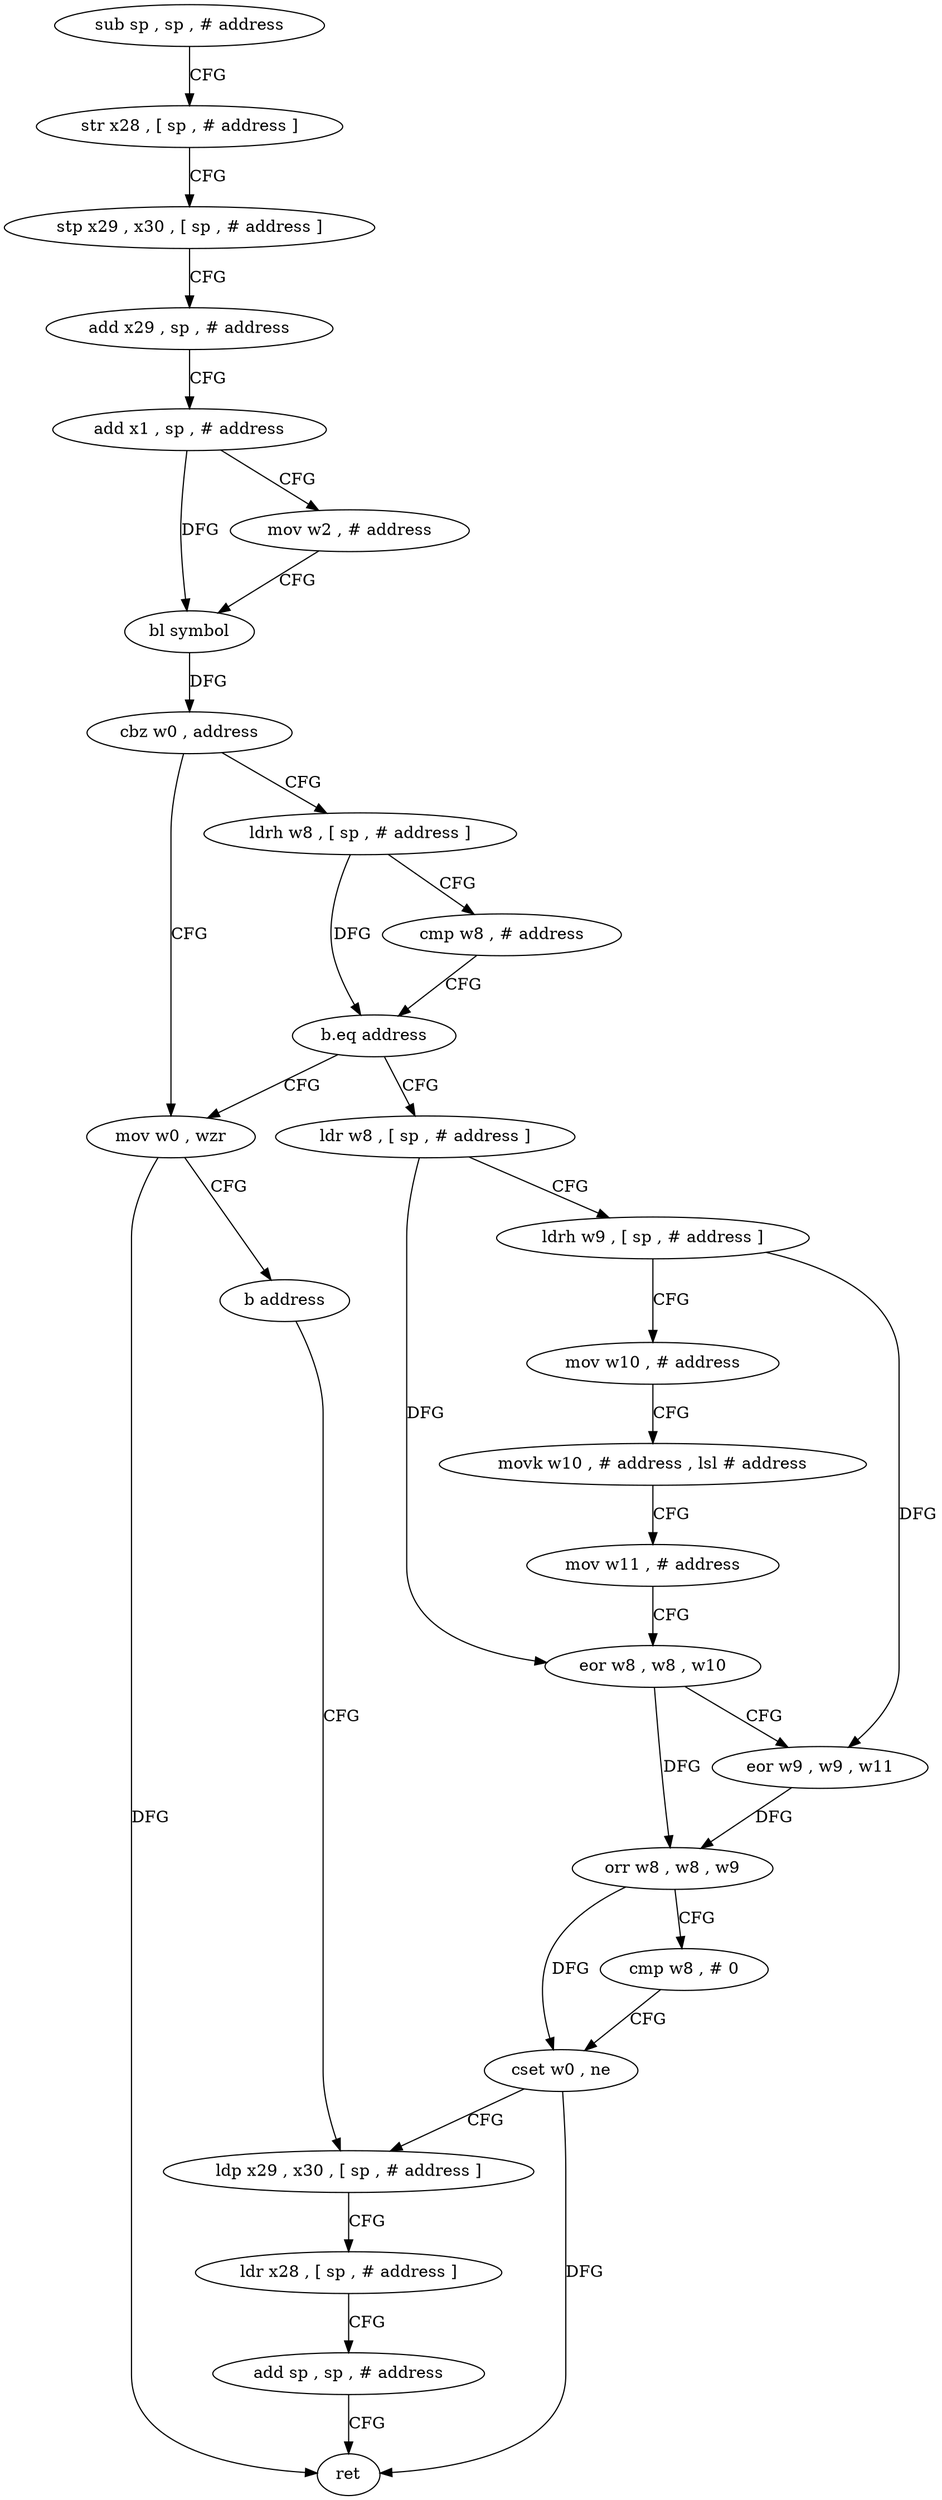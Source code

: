 digraph "func" {
"4218124" [label = "sub sp , sp , # address" ]
"4218128" [label = "str x28 , [ sp , # address ]" ]
"4218132" [label = "stp x29 , x30 , [ sp , # address ]" ]
"4218136" [label = "add x29 , sp , # address" ]
"4218140" [label = "add x1 , sp , # address" ]
"4218144" [label = "mov w2 , # address" ]
"4218148" [label = "bl symbol" ]
"4218152" [label = "cbz w0 , address" ]
"4218164" [label = "ldrh w8 , [ sp , # address ]" ]
"4218156" [label = "mov w0 , wzr" ]
"4218168" [label = "cmp w8 , # address" ]
"4218172" [label = "b.eq address" ]
"4218176" [label = "ldr w8 , [ sp , # address ]" ]
"4218160" [label = "b address" ]
"4218216" [label = "ldp x29 , x30 , [ sp , # address ]" ]
"4218180" [label = "ldrh w9 , [ sp , # address ]" ]
"4218184" [label = "mov w10 , # address" ]
"4218188" [label = "movk w10 , # address , lsl # address" ]
"4218192" [label = "mov w11 , # address" ]
"4218196" [label = "eor w8 , w8 , w10" ]
"4218200" [label = "eor w9 , w9 , w11" ]
"4218204" [label = "orr w8 , w8 , w9" ]
"4218208" [label = "cmp w8 , # 0" ]
"4218212" [label = "cset w0 , ne" ]
"4218220" [label = "ldr x28 , [ sp , # address ]" ]
"4218224" [label = "add sp , sp , # address" ]
"4218228" [label = "ret" ]
"4218124" -> "4218128" [ label = "CFG" ]
"4218128" -> "4218132" [ label = "CFG" ]
"4218132" -> "4218136" [ label = "CFG" ]
"4218136" -> "4218140" [ label = "CFG" ]
"4218140" -> "4218144" [ label = "CFG" ]
"4218140" -> "4218148" [ label = "DFG" ]
"4218144" -> "4218148" [ label = "CFG" ]
"4218148" -> "4218152" [ label = "DFG" ]
"4218152" -> "4218164" [ label = "CFG" ]
"4218152" -> "4218156" [ label = "CFG" ]
"4218164" -> "4218168" [ label = "CFG" ]
"4218164" -> "4218172" [ label = "DFG" ]
"4218156" -> "4218160" [ label = "CFG" ]
"4218156" -> "4218228" [ label = "DFG" ]
"4218168" -> "4218172" [ label = "CFG" ]
"4218172" -> "4218156" [ label = "CFG" ]
"4218172" -> "4218176" [ label = "CFG" ]
"4218176" -> "4218180" [ label = "CFG" ]
"4218176" -> "4218196" [ label = "DFG" ]
"4218160" -> "4218216" [ label = "CFG" ]
"4218216" -> "4218220" [ label = "CFG" ]
"4218180" -> "4218184" [ label = "CFG" ]
"4218180" -> "4218200" [ label = "DFG" ]
"4218184" -> "4218188" [ label = "CFG" ]
"4218188" -> "4218192" [ label = "CFG" ]
"4218192" -> "4218196" [ label = "CFG" ]
"4218196" -> "4218200" [ label = "CFG" ]
"4218196" -> "4218204" [ label = "DFG" ]
"4218200" -> "4218204" [ label = "DFG" ]
"4218204" -> "4218208" [ label = "CFG" ]
"4218204" -> "4218212" [ label = "DFG" ]
"4218208" -> "4218212" [ label = "CFG" ]
"4218212" -> "4218216" [ label = "CFG" ]
"4218212" -> "4218228" [ label = "DFG" ]
"4218220" -> "4218224" [ label = "CFG" ]
"4218224" -> "4218228" [ label = "CFG" ]
}
